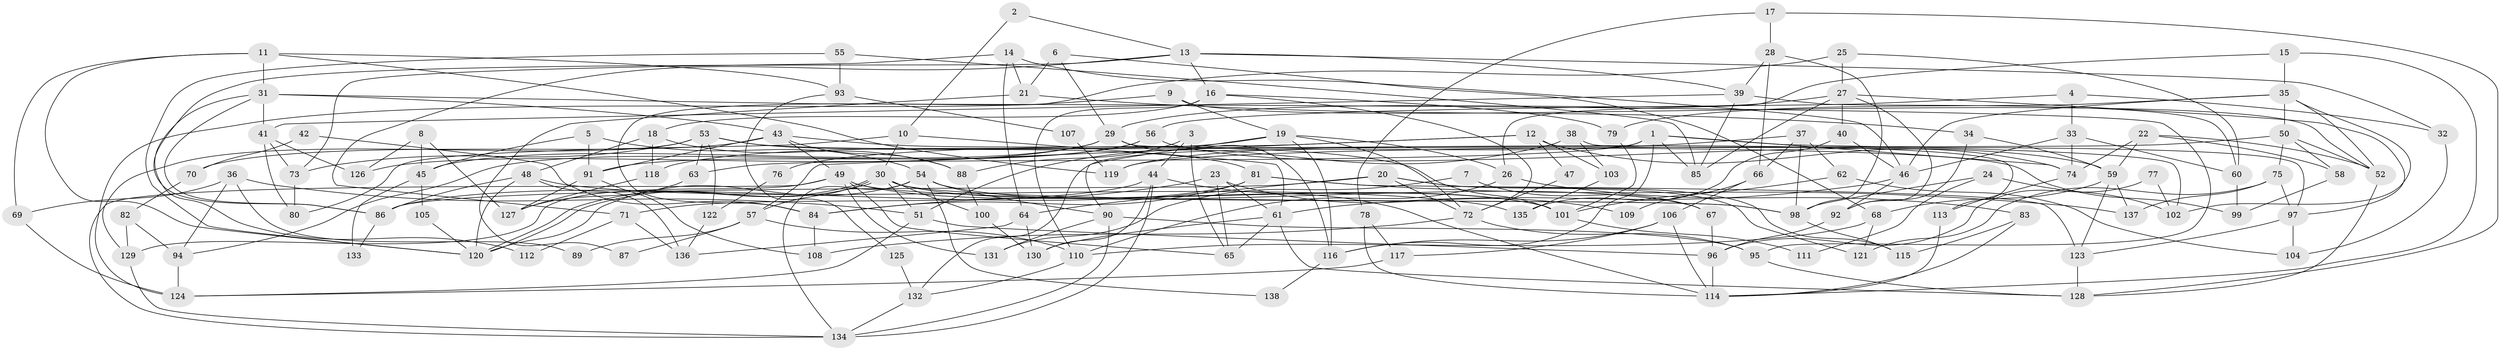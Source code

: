 // Generated by graph-tools (version 1.1) at 2025/11/02/27/25 16:11:21]
// undirected, 138 vertices, 276 edges
graph export_dot {
graph [start="1"]
  node [color=gray90,style=filled];
  1;
  2;
  3;
  4;
  5;
  6;
  7;
  8;
  9;
  10;
  11;
  12;
  13;
  14;
  15;
  16;
  17;
  18;
  19;
  20;
  21;
  22;
  23;
  24;
  25;
  26;
  27;
  28;
  29;
  30;
  31;
  32;
  33;
  34;
  35;
  36;
  37;
  38;
  39;
  40;
  41;
  42;
  43;
  44;
  45;
  46;
  47;
  48;
  49;
  50;
  51;
  52;
  53;
  54;
  55;
  56;
  57;
  58;
  59;
  60;
  61;
  62;
  63;
  64;
  65;
  66;
  67;
  68;
  69;
  70;
  71;
  72;
  73;
  74;
  75;
  76;
  77;
  78;
  79;
  80;
  81;
  82;
  83;
  84;
  85;
  86;
  87;
  88;
  89;
  90;
  91;
  92;
  93;
  94;
  95;
  96;
  97;
  98;
  99;
  100;
  101;
  102;
  103;
  104;
  105;
  106;
  107;
  108;
  109;
  110;
  111;
  112;
  113;
  114;
  115;
  116;
  117;
  118;
  119;
  120;
  121;
  122;
  123;
  124;
  125;
  126;
  127;
  128;
  129;
  130;
  131;
  132;
  133;
  134;
  135;
  136;
  137;
  138;
  1 -- 63;
  1 -- 116;
  1 -- 74;
  1 -- 85;
  1 -- 102;
  1 -- 132;
  2 -- 10;
  2 -- 13;
  3 -- 88;
  3 -- 65;
  3 -- 44;
  4 -- 33;
  4 -- 56;
  4 -- 32;
  5 -- 45;
  5 -- 54;
  5 -- 91;
  6 -- 68;
  6 -- 21;
  6 -- 29;
  7 -- 67;
  7 -- 131;
  8 -- 127;
  8 -- 126;
  8 -- 45;
  9 -- 52;
  9 -- 19;
  9 -- 124;
  10 -- 30;
  10 -- 61;
  10 -- 80;
  11 -- 31;
  11 -- 120;
  11 -- 69;
  11 -- 93;
  11 -- 119;
  12 -- 103;
  12 -- 57;
  12 -- 47;
  12 -- 74;
  12 -- 76;
  13 -- 86;
  13 -- 16;
  13 -- 32;
  13 -- 39;
  13 -- 71;
  14 -- 46;
  14 -- 73;
  14 -- 21;
  14 -- 64;
  15 -- 114;
  15 -- 26;
  15 -- 35;
  16 -- 72;
  16 -- 79;
  16 -- 18;
  16 -- 110;
  17 -- 28;
  17 -- 128;
  17 -- 78;
  18 -- 48;
  18 -- 88;
  18 -- 118;
  19 -- 26;
  19 -- 90;
  19 -- 72;
  19 -- 116;
  19 -- 118;
  20 -- 64;
  20 -- 86;
  20 -- 72;
  20 -- 115;
  20 -- 121;
  21 -- 34;
  21 -- 87;
  22 -- 74;
  22 -- 52;
  22 -- 58;
  22 -- 59;
  23 -- 84;
  23 -- 61;
  23 -- 65;
  23 -- 109;
  24 -- 98;
  24 -- 102;
  24 -- 111;
  25 -- 27;
  25 -- 60;
  25 -- 84;
  26 -- 83;
  26 -- 110;
  27 -- 29;
  27 -- 97;
  27 -- 40;
  27 -- 85;
  27 -- 92;
  28 -- 39;
  28 -- 98;
  28 -- 66;
  29 -- 113;
  29 -- 45;
  29 -- 116;
  29 -- 126;
  30 -- 120;
  30 -- 120;
  30 -- 100;
  30 -- 51;
  30 -- 57;
  30 -- 98;
  30 -- 101;
  31 -- 95;
  31 -- 41;
  31 -- 43;
  31 -- 86;
  31 -- 112;
  32 -- 104;
  33 -- 74;
  33 -- 46;
  33 -- 60;
  34 -- 92;
  34 -- 59;
  35 -- 50;
  35 -- 46;
  35 -- 52;
  35 -- 79;
  35 -- 102;
  36 -- 69;
  36 -- 94;
  36 -- 51;
  36 -- 89;
  37 -- 119;
  37 -- 66;
  37 -- 62;
  37 -- 98;
  38 -- 51;
  38 -- 97;
  38 -- 103;
  39 -- 85;
  39 -- 41;
  39 -- 60;
  40 -- 46;
  40 -- 135;
  41 -- 73;
  41 -- 80;
  41 -- 126;
  42 -- 84;
  42 -- 70;
  43 -- 49;
  43 -- 70;
  43 -- 88;
  43 -- 91;
  43 -- 101;
  44 -- 134;
  44 -- 71;
  44 -- 114;
  44 -- 130;
  45 -- 105;
  45 -- 133;
  46 -- 92;
  46 -- 61;
  47 -- 72;
  48 -- 86;
  48 -- 136;
  48 -- 120;
  48 -- 135;
  49 -- 98;
  49 -- 101;
  49 -- 65;
  49 -- 129;
  49 -- 131;
  49 -- 134;
  50 -- 52;
  50 -- 58;
  50 -- 75;
  50 -- 119;
  51 -- 96;
  51 -- 124;
  52 -- 128;
  53 -- 81;
  53 -- 129;
  53 -- 63;
  53 -- 73;
  53 -- 99;
  53 -- 122;
  54 -- 134;
  54 -- 120;
  54 -- 67;
  54 -- 90;
  54 -- 138;
  55 -- 120;
  55 -- 85;
  55 -- 93;
  56 -- 91;
  56 -- 59;
  56 -- 94;
  57 -- 110;
  57 -- 87;
  57 -- 89;
  58 -- 99;
  59 -- 123;
  59 -- 68;
  59 -- 137;
  60 -- 99;
  61 -- 65;
  61 -- 128;
  61 -- 130;
  62 -- 101;
  62 -- 104;
  63 -- 127;
  64 -- 130;
  64 -- 136;
  66 -- 106;
  66 -- 109;
  67 -- 96;
  68 -- 121;
  68 -- 110;
  69 -- 124;
  70 -- 82;
  71 -- 112;
  71 -- 136;
  72 -- 95;
  72 -- 108;
  73 -- 80;
  74 -- 113;
  75 -- 97;
  75 -- 121;
  75 -- 137;
  76 -- 122;
  77 -- 102;
  77 -- 96;
  78 -- 114;
  78 -- 117;
  79 -- 101;
  81 -- 84;
  81 -- 137;
  81 -- 86;
  81 -- 123;
  82 -- 129;
  82 -- 94;
  83 -- 114;
  83 -- 115;
  84 -- 108;
  86 -- 133;
  88 -- 100;
  90 -- 134;
  90 -- 95;
  90 -- 131;
  91 -- 108;
  91 -- 127;
  92 -- 96;
  93 -- 107;
  93 -- 125;
  94 -- 124;
  95 -- 128;
  96 -- 114;
  97 -- 123;
  97 -- 104;
  98 -- 115;
  100 -- 130;
  101 -- 111;
  103 -- 135;
  105 -- 120;
  106 -- 116;
  106 -- 117;
  106 -- 114;
  107 -- 119;
  110 -- 132;
  113 -- 114;
  116 -- 138;
  117 -- 124;
  118 -- 127;
  122 -- 136;
  123 -- 128;
  125 -- 132;
  129 -- 134;
  132 -- 134;
}
